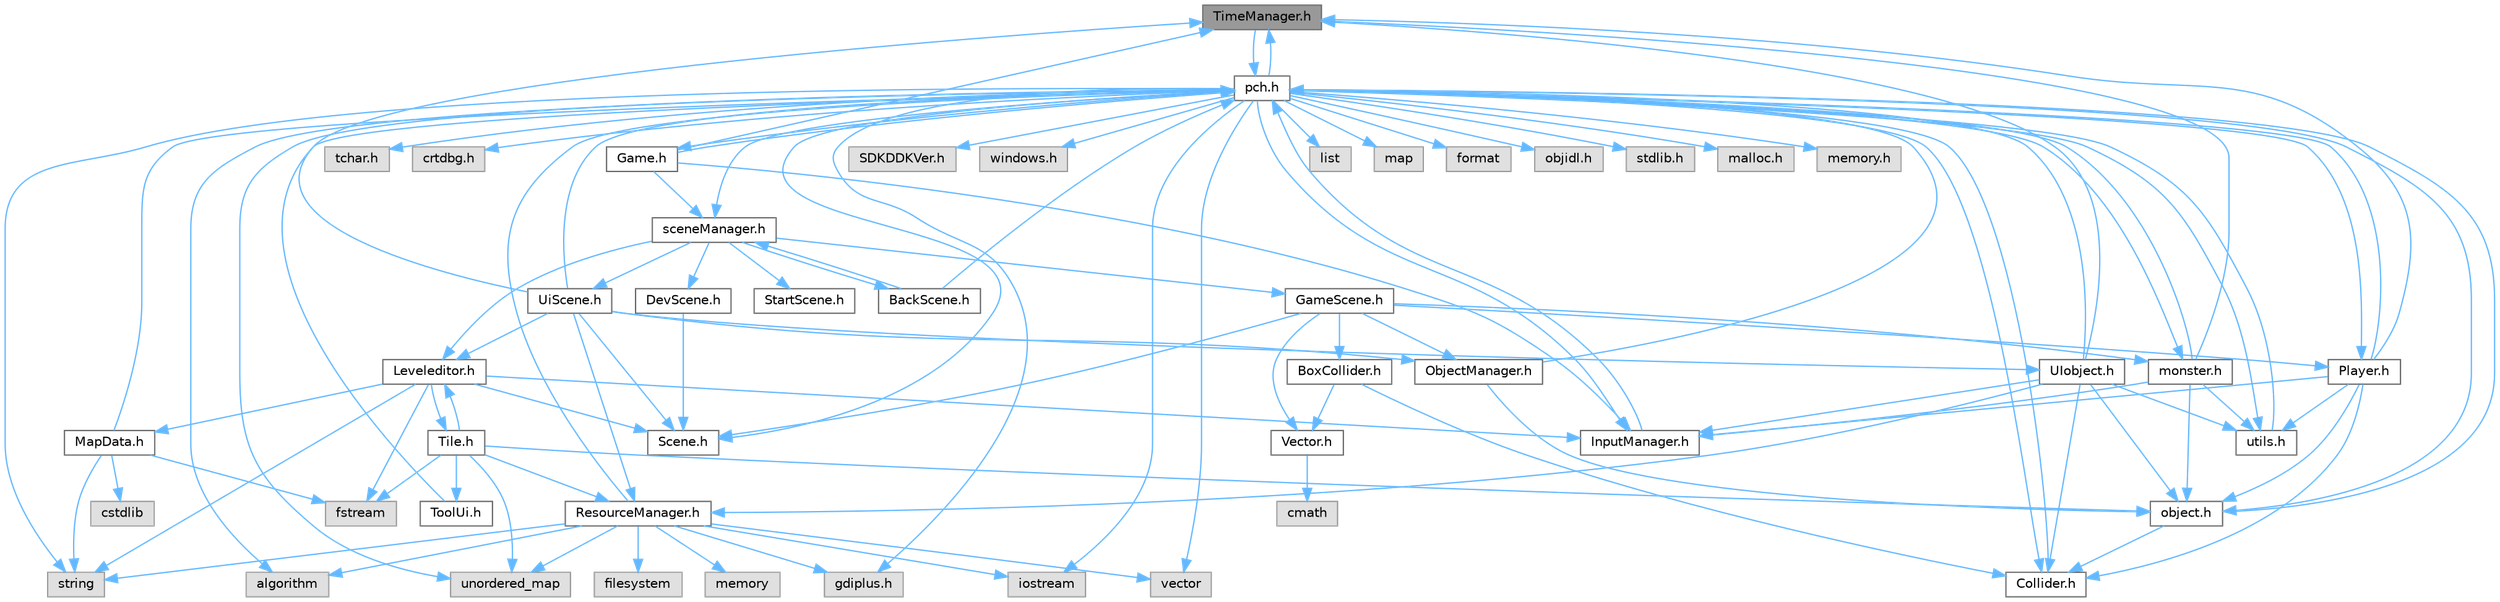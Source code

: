 digraph "TimeManager.h"
{
 // LATEX_PDF_SIZE
  bgcolor="transparent";
  edge [fontname=Helvetica,fontsize=10,labelfontname=Helvetica,labelfontsize=10];
  node [fontname=Helvetica,fontsize=10,shape=box,height=0.2,width=0.4];
  Node1 [id="Node000001",label="TimeManager.h",height=0.2,width=0.4,color="gray40", fillcolor="grey60", style="filled", fontcolor="black",tooltip=" "];
  Node1 -> Node2 [id="edge1_Node000001_Node000002",color="steelblue1",style="solid",tooltip=" "];
  Node2 [id="Node000002",label="pch.h",height=0.2,width=0.4,color="grey40", fillcolor="white", style="filled",URL="$pch_8h.html",tooltip=" "];
  Node2 -> Node3 [id="edge2_Node000002_Node000003",color="steelblue1",style="solid",tooltip=" "];
  Node3 [id="Node000003",label="SDKDDKVer.h",height=0.2,width=0.4,color="grey60", fillcolor="#E0E0E0", style="filled",tooltip=" "];
  Node2 -> Node4 [id="edge3_Node000002_Node000004",color="steelblue1",style="solid",tooltip=" "];
  Node4 [id="Node000004",label="windows.h",height=0.2,width=0.4,color="grey60", fillcolor="#E0E0E0", style="filled",tooltip=" "];
  Node2 -> Node5 [id="edge4_Node000002_Node000005",color="steelblue1",style="solid",tooltip=" "];
  Node5 [id="Node000005",label="stdlib.h",height=0.2,width=0.4,color="grey60", fillcolor="#E0E0E0", style="filled",tooltip=" "];
  Node2 -> Node6 [id="edge5_Node000002_Node000006",color="steelblue1",style="solid",tooltip=" "];
  Node6 [id="Node000006",label="malloc.h",height=0.2,width=0.4,color="grey60", fillcolor="#E0E0E0", style="filled",tooltip=" "];
  Node2 -> Node7 [id="edge6_Node000002_Node000007",color="steelblue1",style="solid",tooltip=" "];
  Node7 [id="Node000007",label="memory.h",height=0.2,width=0.4,color="grey60", fillcolor="#E0E0E0", style="filled",tooltip=" "];
  Node2 -> Node8 [id="edge7_Node000002_Node000008",color="steelblue1",style="solid",tooltip=" "];
  Node8 [id="Node000008",label="tchar.h",height=0.2,width=0.4,color="grey60", fillcolor="#E0E0E0", style="filled",tooltip=" "];
  Node2 -> Node9 [id="edge8_Node000002_Node000009",color="steelblue1",style="solid",tooltip=" "];
  Node9 [id="Node000009",label="crtdbg.h",height=0.2,width=0.4,color="grey60", fillcolor="#E0E0E0", style="filled",tooltip=" "];
  Node2 -> Node10 [id="edge9_Node000002_Node000010",color="steelblue1",style="solid",tooltip=" "];
  Node10 [id="Node000010",label="iostream",height=0.2,width=0.4,color="grey60", fillcolor="#E0E0E0", style="filled",tooltip=" "];
  Node2 -> Node11 [id="edge10_Node000002_Node000011",color="steelblue1",style="solid",tooltip=" "];
  Node11 [id="Node000011",label="vector",height=0.2,width=0.4,color="grey60", fillcolor="#E0E0E0", style="filled",tooltip=" "];
  Node2 -> Node12 [id="edge11_Node000002_Node000012",color="steelblue1",style="solid",tooltip=" "];
  Node12 [id="Node000012",label="string",height=0.2,width=0.4,color="grey60", fillcolor="#E0E0E0", style="filled",tooltip=" "];
  Node2 -> Node13 [id="edge12_Node000002_Node000013",color="steelblue1",style="solid",tooltip=" "];
  Node13 [id="Node000013",label="list",height=0.2,width=0.4,color="grey60", fillcolor="#E0E0E0", style="filled",tooltip=" "];
  Node2 -> Node14 [id="edge13_Node000002_Node000014",color="steelblue1",style="solid",tooltip=" "];
  Node14 [id="Node000014",label="map",height=0.2,width=0.4,color="grey60", fillcolor="#E0E0E0", style="filled",tooltip=" "];
  Node2 -> Node15 [id="edge14_Node000002_Node000015",color="steelblue1",style="solid",tooltip=" "];
  Node15 [id="Node000015",label="unordered_map",height=0.2,width=0.4,color="grey60", fillcolor="#E0E0E0", style="filled",tooltip=" "];
  Node2 -> Node16 [id="edge15_Node000002_Node000016",color="steelblue1",style="solid",tooltip=" "];
  Node16 [id="Node000016",label="algorithm",height=0.2,width=0.4,color="grey60", fillcolor="#E0E0E0", style="filled",tooltip=" "];
  Node2 -> Node17 [id="edge16_Node000002_Node000017",color="steelblue1",style="solid",tooltip=" "];
  Node17 [id="Node000017",label="format",height=0.2,width=0.4,color="grey60", fillcolor="#E0E0E0", style="filled",tooltip=" "];
  Node2 -> Node18 [id="edge17_Node000002_Node000018",color="steelblue1",style="solid",tooltip=" "];
  Node18 [id="Node000018",label="objidl.h",height=0.2,width=0.4,color="grey60", fillcolor="#E0E0E0", style="filled",tooltip=" "];
  Node2 -> Node19 [id="edge18_Node000002_Node000019",color="steelblue1",style="solid",tooltip=" "];
  Node19 [id="Node000019",label="gdiplus.h",height=0.2,width=0.4,color="grey60", fillcolor="#E0E0E0", style="filled",tooltip=" "];
  Node2 -> Node20 [id="edge19_Node000002_Node000020",color="steelblue1",style="solid",tooltip=" "];
  Node20 [id="Node000020",label="sceneManager.h",height=0.2,width=0.4,color="grey40", fillcolor="white", style="filled",URL="$scene_manager_8h.html",tooltip=" "];
  Node20 -> Node21 [id="edge20_Node000020_Node000021",color="steelblue1",style="solid",tooltip=" "];
  Node21 [id="Node000021",label="DevScene.h",height=0.2,width=0.4,color="grey40", fillcolor="white", style="filled",URL="$_dev_scene_8h.html",tooltip=" "];
  Node21 -> Node22 [id="edge21_Node000021_Node000022",color="steelblue1",style="solid",tooltip=" "];
  Node22 [id="Node000022",label="Scene.h",height=0.2,width=0.4,color="grey40", fillcolor="white", style="filled",URL="$_scene_8h.html",tooltip=" "];
  Node20 -> Node23 [id="edge22_Node000020_Node000023",color="steelblue1",style="solid",tooltip=" "];
  Node23 [id="Node000023",label="GameScene.h",height=0.2,width=0.4,color="grey40", fillcolor="white", style="filled",URL="$_game_scene_8h.html",tooltip=" "];
  Node23 -> Node22 [id="edge23_Node000023_Node000022",color="steelblue1",style="solid",tooltip=" "];
  Node23 -> Node24 [id="edge24_Node000023_Node000024",color="steelblue1",style="solid",tooltip=" "];
  Node24 [id="Node000024",label="Vector.h",height=0.2,width=0.4,color="grey40", fillcolor="white", style="filled",URL="$_vector_8h.html",tooltip=" "];
  Node24 -> Node25 [id="edge25_Node000024_Node000025",color="steelblue1",style="solid",tooltip=" "];
  Node25 [id="Node000025",label="cmath",height=0.2,width=0.4,color="grey60", fillcolor="#E0E0E0", style="filled",tooltip=" "];
  Node23 -> Node26 [id="edge26_Node000023_Node000026",color="steelblue1",style="solid",tooltip=" "];
  Node26 [id="Node000026",label="ObjectManager.h",height=0.2,width=0.4,color="grey40", fillcolor="white", style="filled",URL="$_object_manager_8h.html",tooltip=" "];
  Node26 -> Node2 [id="edge27_Node000026_Node000002",color="steelblue1",style="solid",tooltip=" "];
  Node26 -> Node27 [id="edge28_Node000026_Node000027",color="steelblue1",style="solid",tooltip=" "];
  Node27 [id="Node000027",label="object.h",height=0.2,width=0.4,color="grey40", fillcolor="white", style="filled",URL="$object_8h.html",tooltip=" "];
  Node27 -> Node2 [id="edge29_Node000027_Node000002",color="steelblue1",style="solid",tooltip=" "];
  Node27 -> Node28 [id="edge30_Node000027_Node000028",color="steelblue1",style="solid",tooltip=" "];
  Node28 [id="Node000028",label="Collider.h",height=0.2,width=0.4,color="grey40", fillcolor="white", style="filled",URL="$_collider_8h.html",tooltip=" "];
  Node28 -> Node2 [id="edge31_Node000028_Node000002",color="steelblue1",style="solid",tooltip=" "];
  Node23 -> Node29 [id="edge32_Node000023_Node000029",color="steelblue1",style="solid",tooltip=" "];
  Node29 [id="Node000029",label="Player.h",height=0.2,width=0.4,color="grey40", fillcolor="white", style="filled",URL="$_player_8h.html",tooltip=" "];
  Node29 -> Node30 [id="edge33_Node000029_Node000030",color="steelblue1",style="solid",tooltip=" "];
  Node30 [id="Node000030",label="InputManager.h",height=0.2,width=0.4,color="grey40", fillcolor="white", style="filled",URL="$_input_manager_8h.html",tooltip=" "];
  Node30 -> Node2 [id="edge34_Node000030_Node000002",color="steelblue1",style="solid",tooltip=" "];
  Node29 -> Node1 [id="edge35_Node000029_Node000001",color="steelblue1",style="solid",tooltip=" "];
  Node29 -> Node27 [id="edge36_Node000029_Node000027",color="steelblue1",style="solid",tooltip=" "];
  Node29 -> Node31 [id="edge37_Node000029_Node000031",color="steelblue1",style="solid",tooltip=" "];
  Node31 [id="Node000031",label="utils.h",height=0.2,width=0.4,color="grey40", fillcolor="white", style="filled",URL="$utils_8h.html",tooltip=" "];
  Node31 -> Node2 [id="edge38_Node000031_Node000002",color="steelblue1",style="solid",tooltip=" "];
  Node29 -> Node28 [id="edge39_Node000029_Node000028",color="steelblue1",style="solid",tooltip=" "];
  Node29 -> Node2 [id="edge40_Node000029_Node000002",color="steelblue1",style="solid",tooltip=" "];
  Node23 -> Node32 [id="edge41_Node000023_Node000032",color="steelblue1",style="solid",tooltip=" "];
  Node32 [id="Node000032",label="monster.h",height=0.2,width=0.4,color="grey40", fillcolor="white", style="filled",URL="$monster_8h.html",tooltip=" "];
  Node32 -> Node2 [id="edge42_Node000032_Node000002",color="steelblue1",style="solid",tooltip=" "];
  Node32 -> Node30 [id="edge43_Node000032_Node000030",color="steelblue1",style="solid",tooltip=" "];
  Node32 -> Node1 [id="edge44_Node000032_Node000001",color="steelblue1",style="solid",tooltip=" "];
  Node32 -> Node27 [id="edge45_Node000032_Node000027",color="steelblue1",style="solid",tooltip=" "];
  Node32 -> Node31 [id="edge46_Node000032_Node000031",color="steelblue1",style="solid",tooltip=" "];
  Node23 -> Node33 [id="edge47_Node000023_Node000033",color="steelblue1",style="solid",tooltip=" "];
  Node33 [id="Node000033",label="BoxCollider.h",height=0.2,width=0.4,color="grey40", fillcolor="white", style="filled",URL="$_box_collider_8h.html",tooltip=" "];
  Node33 -> Node28 [id="edge48_Node000033_Node000028",color="steelblue1",style="solid",tooltip=" "];
  Node33 -> Node24 [id="edge49_Node000033_Node000024",color="steelblue1",style="solid",tooltip=" "];
  Node20 -> Node34 [id="edge50_Node000020_Node000034",color="steelblue1",style="solid",tooltip=" "];
  Node34 [id="Node000034",label="Leveleditor.h",height=0.2,width=0.4,color="grey40", fillcolor="white", style="filled",URL="$_leveleditor_8h.html",tooltip=" "];
  Node34 -> Node22 [id="edge51_Node000034_Node000022",color="steelblue1",style="solid",tooltip=" "];
  Node34 -> Node30 [id="edge52_Node000034_Node000030",color="steelblue1",style="solid",tooltip=" "];
  Node34 -> Node35 [id="edge53_Node000034_Node000035",color="steelblue1",style="solid",tooltip=" "];
  Node35 [id="Node000035",label="MapData.h",height=0.2,width=0.4,color="grey40", fillcolor="white", style="filled",URL="$_map_data_8h.html",tooltip=" "];
  Node35 -> Node2 [id="edge54_Node000035_Node000002",color="steelblue1",style="solid",tooltip=" "];
  Node35 -> Node12 [id="edge55_Node000035_Node000012",color="steelblue1",style="solid",tooltip=" "];
  Node35 -> Node36 [id="edge56_Node000035_Node000036",color="steelblue1",style="solid",tooltip=" "];
  Node36 [id="Node000036",label="fstream",height=0.2,width=0.4,color="grey60", fillcolor="#E0E0E0", style="filled",tooltip=" "];
  Node35 -> Node37 [id="edge57_Node000035_Node000037",color="steelblue1",style="solid",tooltip=" "];
  Node37 [id="Node000037",label="cstdlib",height=0.2,width=0.4,color="grey60", fillcolor="#E0E0E0", style="filled",tooltip=" "];
  Node34 -> Node38 [id="edge58_Node000034_Node000038",color="steelblue1",style="solid",tooltip=" "];
  Node38 [id="Node000038",label="Tile.h",height=0.2,width=0.4,color="grey40", fillcolor="white", style="filled",URL="$_tile_8h.html",tooltip=" "];
  Node38 -> Node27 [id="edge59_Node000038_Node000027",color="steelblue1",style="solid",tooltip=" "];
  Node38 -> Node34 [id="edge60_Node000038_Node000034",color="steelblue1",style="solid",tooltip=" "];
  Node38 -> Node36 [id="edge61_Node000038_Node000036",color="steelblue1",style="solid",tooltip=" "];
  Node38 -> Node39 [id="edge62_Node000038_Node000039",color="steelblue1",style="solid",tooltip=" "];
  Node39 [id="Node000039",label="ResourceManager.h",height=0.2,width=0.4,color="grey40", fillcolor="white", style="filled",URL="$_resource_manager_8h.html",tooltip=" "];
  Node39 -> Node2 [id="edge63_Node000039_Node000002",color="steelblue1",style="solid",tooltip=" "];
  Node39 -> Node40 [id="edge64_Node000039_Node000040",color="steelblue1",style="solid",tooltip=" "];
  Node40 [id="Node000040",label="filesystem",height=0.2,width=0.4,color="grey60", fillcolor="#E0E0E0", style="filled",tooltip=" "];
  Node39 -> Node19 [id="edge65_Node000039_Node000019",color="steelblue1",style="solid",tooltip=" "];
  Node39 -> Node15 [id="edge66_Node000039_Node000015",color="steelblue1",style="solid",tooltip=" "];
  Node39 -> Node11 [id="edge67_Node000039_Node000011",color="steelblue1",style="solid",tooltip=" "];
  Node39 -> Node12 [id="edge68_Node000039_Node000012",color="steelblue1",style="solid",tooltip=" "];
  Node39 -> Node10 [id="edge69_Node000039_Node000010",color="steelblue1",style="solid",tooltip=" "];
  Node39 -> Node16 [id="edge70_Node000039_Node000016",color="steelblue1",style="solid",tooltip=" "];
  Node39 -> Node41 [id="edge71_Node000039_Node000041",color="steelblue1",style="solid",tooltip=" "];
  Node41 [id="Node000041",label="memory",height=0.2,width=0.4,color="grey60", fillcolor="#E0E0E0", style="filled",tooltip=" "];
  Node38 -> Node42 [id="edge72_Node000038_Node000042",color="steelblue1",style="solid",tooltip=" "];
  Node42 [id="Node000042",label="ToolUi.h",height=0.2,width=0.4,color="grey40", fillcolor="white", style="filled",URL="$_tool_ui_8h.html",tooltip=" "];
  Node42 -> Node2 [id="edge73_Node000042_Node000002",color="steelblue1",style="solid",tooltip=" "];
  Node38 -> Node15 [id="edge74_Node000038_Node000015",color="steelblue1",style="solid",tooltip=" "];
  Node34 -> Node12 [id="edge75_Node000034_Node000012",color="steelblue1",style="solid",tooltip=" "];
  Node34 -> Node36 [id="edge76_Node000034_Node000036",color="steelblue1",style="solid",tooltip=" "];
  Node20 -> Node43 [id="edge77_Node000020_Node000043",color="steelblue1",style="solid",tooltip=" "];
  Node43 [id="Node000043",label="StartScene.h",height=0.2,width=0.4,color="grey40", fillcolor="white", style="filled",URL="$_start_scene_8h.html",tooltip=" "];
  Node20 -> Node44 [id="edge78_Node000020_Node000044",color="steelblue1",style="solid",tooltip=" "];
  Node44 [id="Node000044",label="UiScene.h",height=0.2,width=0.4,color="grey40", fillcolor="white", style="filled",URL="$_ui_scene_8h.html",tooltip=" "];
  Node44 -> Node2 [id="edge79_Node000044_Node000002",color="steelblue1",style="solid",tooltip=" "];
  Node44 -> Node1 [id="edge80_Node000044_Node000001",color="steelblue1",style="solid",tooltip=" "];
  Node44 -> Node34 [id="edge81_Node000044_Node000034",color="steelblue1",style="solid",tooltip=" "];
  Node44 -> Node39 [id="edge82_Node000044_Node000039",color="steelblue1",style="solid",tooltip=" "];
  Node44 -> Node26 [id="edge83_Node000044_Node000026",color="steelblue1",style="solid",tooltip=" "];
  Node44 -> Node45 [id="edge84_Node000044_Node000045",color="steelblue1",style="solid",tooltip=" "];
  Node45 [id="Node000045",label="UIobject.h",height=0.2,width=0.4,color="grey40", fillcolor="white", style="filled",URL="$_u_iobject_8h.html",tooltip=" "];
  Node45 -> Node27 [id="edge85_Node000045_Node000027",color="steelblue1",style="solid",tooltip=" "];
  Node45 -> Node30 [id="edge86_Node000045_Node000030",color="steelblue1",style="solid",tooltip=" "];
  Node45 -> Node1 [id="edge87_Node000045_Node000001",color="steelblue1",style="solid",tooltip=" "];
  Node45 -> Node31 [id="edge88_Node000045_Node000031",color="steelblue1",style="solid",tooltip=" "];
  Node45 -> Node28 [id="edge89_Node000045_Node000028",color="steelblue1",style="solid",tooltip=" "];
  Node45 -> Node2 [id="edge90_Node000045_Node000002",color="steelblue1",style="solid",tooltip=" "];
  Node45 -> Node39 [id="edge91_Node000045_Node000039",color="steelblue1",style="solid",tooltip=" "];
  Node44 -> Node22 [id="edge92_Node000044_Node000022",color="steelblue1",style="solid",tooltip=" "];
  Node20 -> Node46 [id="edge93_Node000020_Node000046",color="steelblue1",style="solid",tooltip=" "];
  Node46 [id="Node000046",label="BackScene.h",height=0.2,width=0.4,color="grey40", fillcolor="white", style="filled",URL="$_back_scene_8h.html",tooltip=" "];
  Node46 -> Node2 [id="edge94_Node000046_Node000002",color="steelblue1",style="solid",tooltip=" "];
  Node46 -> Node20 [id="edge95_Node000046_Node000020",color="steelblue1",style="solid",tooltip=" "];
  Node2 -> Node30 [id="edge96_Node000002_Node000030",color="steelblue1",style="solid",tooltip=" "];
  Node2 -> Node1 [id="edge97_Node000002_Node000001",color="steelblue1",style="solid",tooltip=" "];
  Node2 -> Node22 [id="edge98_Node000002_Node000022",color="steelblue1",style="solid",tooltip=" "];
  Node2 -> Node31 [id="edge99_Node000002_Node000031",color="steelblue1",style="solid",tooltip=" "];
  Node2 -> Node27 [id="edge100_Node000002_Node000027",color="steelblue1",style="solid",tooltip=" "];
  Node2 -> Node28 [id="edge101_Node000002_Node000028",color="steelblue1",style="solid",tooltip=" "];
  Node2 -> Node29 [id="edge102_Node000002_Node000029",color="steelblue1",style="solid",tooltip=" "];
  Node2 -> Node32 [id="edge103_Node000002_Node000032",color="steelblue1",style="solid",tooltip=" "];
  Node2 -> Node47 [id="edge104_Node000002_Node000047",color="steelblue1",style="solid",tooltip=" "];
  Node47 [id="Node000047",label="Game.h",height=0.2,width=0.4,color="grey40", fillcolor="white", style="filled",URL="$_game_8h.html",tooltip=" "];
  Node47 -> Node2 [id="edge105_Node000047_Node000002",color="steelblue1",style="solid",tooltip=" "];
  Node47 -> Node20 [id="edge106_Node000047_Node000020",color="steelblue1",style="solid",tooltip=" "];
  Node47 -> Node30 [id="edge107_Node000047_Node000030",color="steelblue1",style="solid",tooltip=" "];
  Node47 -> Node1 [id="edge108_Node000047_Node000001",color="steelblue1",style="solid",tooltip=" "];
}
